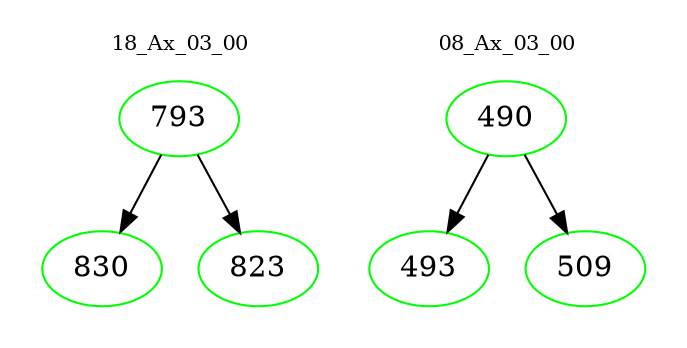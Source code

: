 digraph{
subgraph cluster_0 {
color = white
label = "18_Ax_03_00";
fontsize=10;
T0_793 [label="793", color="green"]
T0_793 -> T0_830 [color="black"]
T0_830 [label="830", color="green"]
T0_793 -> T0_823 [color="black"]
T0_823 [label="823", color="green"]
}
subgraph cluster_1 {
color = white
label = "08_Ax_03_00";
fontsize=10;
T1_490 [label="490", color="green"]
T1_490 -> T1_493 [color="black"]
T1_493 [label="493", color="green"]
T1_490 -> T1_509 [color="black"]
T1_509 [label="509", color="green"]
}
}
